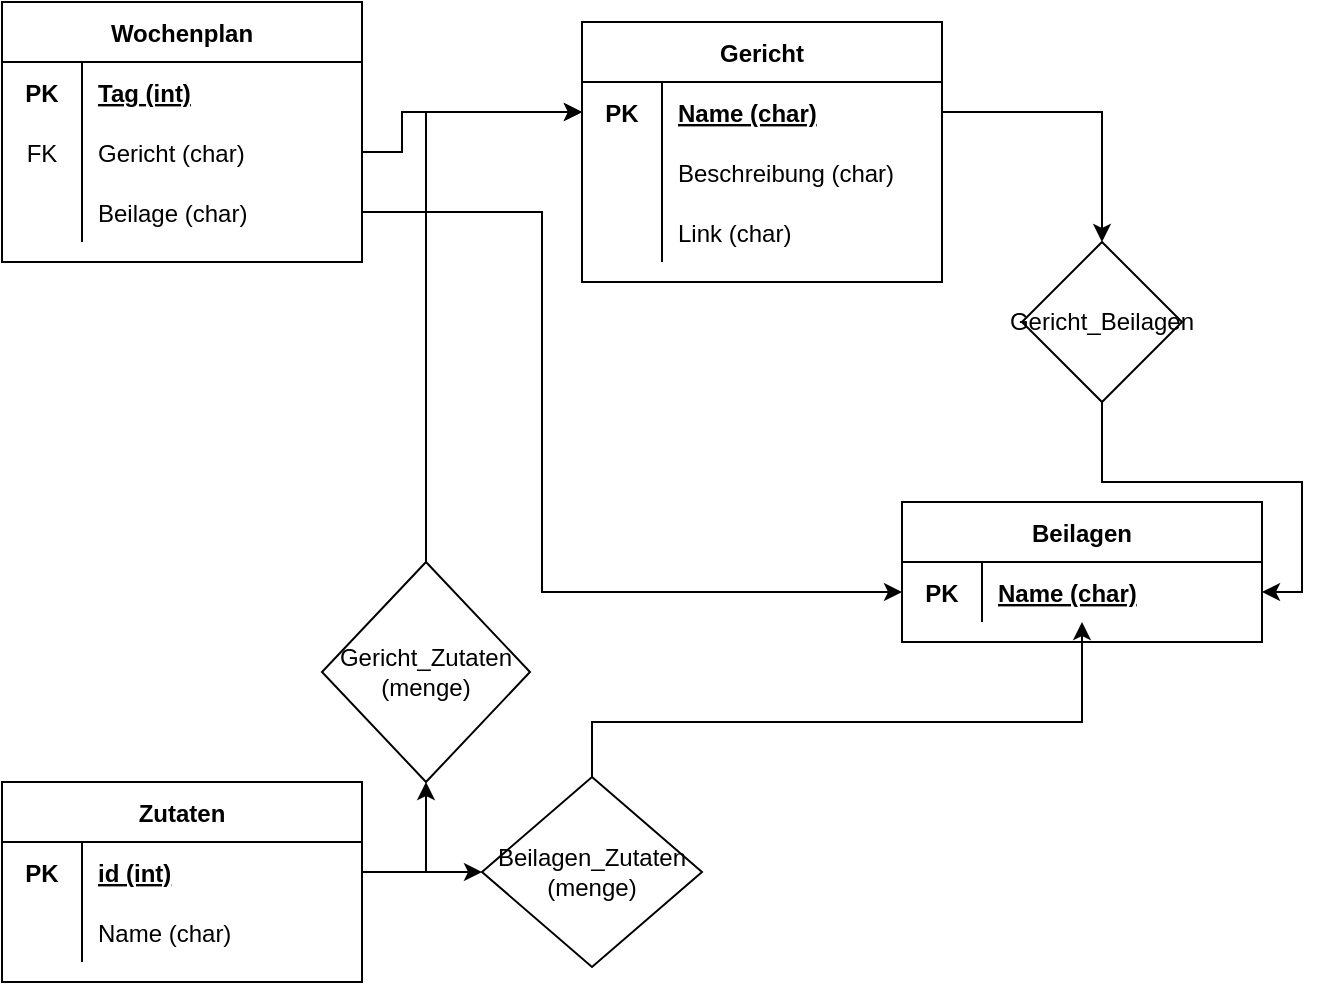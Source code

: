 <mxfile version="16.5.6" type="device"><diagram id="tBaIHV66qL9NWkj0Mmot" name="Seite-1"><mxGraphModel dx="1066" dy="725" grid="1" gridSize="10" guides="1" tooltips="1" connect="1" arrows="1" fold="1" page="1" pageScale="1" pageWidth="827" pageHeight="1169" math="0" shadow="0"><root><mxCell id="0"/><mxCell id="1" parent="0"/><mxCell id="WyME9BlZDxslHSq7Xz40-61" style="edgeStyle=orthogonalEdgeStyle;rounded=0;orthogonalLoop=1;jettySize=auto;html=1;" parent="1" source="WyME9BlZDxslHSq7Xz40-6" target="WyME9BlZDxslHSq7Xz40-22" edge="1"><mxGeometry relative="1" as="geometry"><mxPoint x="440" y="300" as="targetPoint"/></mxGeometry></mxCell><mxCell id="WyME9BlZDxslHSq7Xz40-6" value="Gericht_Beilagen" style="rhombus;whiteSpace=wrap;html=1;" parent="1" vertex="1"><mxGeometry x="620" y="200" width="80" height="80" as="geometry"/></mxCell><mxCell id="WyME9BlZDxslHSq7Xz40-8" value="Gericht" style="shape=table;startSize=30;container=1;collapsible=1;childLayout=tableLayout;fixedRows=1;rowLines=0;fontStyle=1;align=center;resizeLast=1;" parent="1" vertex="1"><mxGeometry x="400" y="90" width="180" height="130" as="geometry"/></mxCell><mxCell id="WyME9BlZDxslHSq7Xz40-9" value="" style="shape=tableRow;horizontal=0;startSize=0;swimlaneHead=0;swimlaneBody=0;fillColor=none;collapsible=0;dropTarget=0;points=[[0,0.5],[1,0.5]];portConstraint=eastwest;top=0;left=0;right=0;bottom=0;" parent="WyME9BlZDxslHSq7Xz40-8" vertex="1"><mxGeometry y="30" width="180" height="30" as="geometry"/></mxCell><mxCell id="WyME9BlZDxslHSq7Xz40-10" value="PK" style="shape=partialRectangle;connectable=0;fillColor=none;top=0;left=0;bottom=0;right=0;fontStyle=1;overflow=hidden;" parent="WyME9BlZDxslHSq7Xz40-9" vertex="1"><mxGeometry width="40" height="30" as="geometry"><mxRectangle width="40" height="30" as="alternateBounds"/></mxGeometry></mxCell><mxCell id="WyME9BlZDxslHSq7Xz40-11" value="Name (char)" style="shape=partialRectangle;connectable=0;fillColor=none;top=0;left=0;bottom=0;right=0;align=left;spacingLeft=6;fontStyle=5;overflow=hidden;" parent="WyME9BlZDxslHSq7Xz40-9" vertex="1"><mxGeometry x="40" width="140" height="30" as="geometry"><mxRectangle width="140" height="30" as="alternateBounds"/></mxGeometry></mxCell><mxCell id="WyME9BlZDxslHSq7Xz40-15" value="" style="shape=tableRow;horizontal=0;startSize=0;swimlaneHead=0;swimlaneBody=0;fillColor=none;collapsible=0;dropTarget=0;points=[[0,0.5],[1,0.5]];portConstraint=eastwest;top=0;left=0;right=0;bottom=0;" parent="WyME9BlZDxslHSq7Xz40-8" vertex="1"><mxGeometry y="60" width="180" height="30" as="geometry"/></mxCell><mxCell id="WyME9BlZDxslHSq7Xz40-16" value="" style="shape=partialRectangle;connectable=0;fillColor=none;top=0;left=0;bottom=0;right=0;editable=1;overflow=hidden;" parent="WyME9BlZDxslHSq7Xz40-15" vertex="1"><mxGeometry width="40" height="30" as="geometry"><mxRectangle width="40" height="30" as="alternateBounds"/></mxGeometry></mxCell><mxCell id="WyME9BlZDxslHSq7Xz40-17" value="Beschreibung (char)" style="shape=partialRectangle;connectable=0;fillColor=none;top=0;left=0;bottom=0;right=0;align=left;spacingLeft=6;overflow=hidden;" parent="WyME9BlZDxslHSq7Xz40-15" vertex="1"><mxGeometry x="40" width="140" height="30" as="geometry"><mxRectangle width="140" height="30" as="alternateBounds"/></mxGeometry></mxCell><mxCell id="sdBCd_zB3qwvmbJSUAw7-1" style="shape=tableRow;horizontal=0;startSize=0;swimlaneHead=0;swimlaneBody=0;fillColor=none;collapsible=0;dropTarget=0;points=[[0,0.5],[1,0.5]];portConstraint=eastwest;top=0;left=0;right=0;bottom=0;" vertex="1" parent="WyME9BlZDxslHSq7Xz40-8"><mxGeometry y="90" width="180" height="30" as="geometry"/></mxCell><mxCell id="sdBCd_zB3qwvmbJSUAw7-2" style="shape=partialRectangle;connectable=0;fillColor=none;top=0;left=0;bottom=0;right=0;editable=1;overflow=hidden;" vertex="1" parent="sdBCd_zB3qwvmbJSUAw7-1"><mxGeometry width="40" height="30" as="geometry"><mxRectangle width="40" height="30" as="alternateBounds"/></mxGeometry></mxCell><mxCell id="sdBCd_zB3qwvmbJSUAw7-3" value="Link (char)" style="shape=partialRectangle;connectable=0;fillColor=none;top=0;left=0;bottom=0;right=0;align=left;spacingLeft=6;overflow=hidden;" vertex="1" parent="sdBCd_zB3qwvmbJSUAw7-1"><mxGeometry x="40" width="140" height="30" as="geometry"><mxRectangle width="140" height="30" as="alternateBounds"/></mxGeometry></mxCell><mxCell id="WyME9BlZDxslHSq7Xz40-21" value="Beilagen" style="shape=table;startSize=30;container=1;collapsible=1;childLayout=tableLayout;fixedRows=1;rowLines=0;fontStyle=1;align=center;resizeLast=1;" parent="1" vertex="1"><mxGeometry x="560" y="330" width="180" height="70" as="geometry"/></mxCell><mxCell id="WyME9BlZDxslHSq7Xz40-22" value="" style="shape=tableRow;horizontal=0;startSize=0;swimlaneHead=0;swimlaneBody=0;fillColor=none;collapsible=0;dropTarget=0;points=[[0,0.5],[1,0.5]];portConstraint=eastwest;top=0;left=0;right=0;bottom=0;" parent="WyME9BlZDxslHSq7Xz40-21" vertex="1"><mxGeometry y="30" width="180" height="30" as="geometry"/></mxCell><mxCell id="WyME9BlZDxslHSq7Xz40-23" value="PK" style="shape=partialRectangle;connectable=0;fillColor=none;top=0;left=0;bottom=0;right=0;fontStyle=1;overflow=hidden;" parent="WyME9BlZDxslHSq7Xz40-22" vertex="1"><mxGeometry width="40" height="30" as="geometry"><mxRectangle width="40" height="30" as="alternateBounds"/></mxGeometry></mxCell><mxCell id="WyME9BlZDxslHSq7Xz40-24" value="Name (char)" style="shape=partialRectangle;connectable=0;fillColor=none;top=0;left=0;bottom=0;right=0;align=left;spacingLeft=6;fontStyle=5;overflow=hidden;" parent="WyME9BlZDxslHSq7Xz40-22" vertex="1"><mxGeometry x="40" width="140" height="30" as="geometry"><mxRectangle width="140" height="30" as="alternateBounds"/></mxGeometry></mxCell><mxCell id="WyME9BlZDxslHSq7Xz40-65" value="" style="edgeStyle=orthogonalEdgeStyle;rounded=0;orthogonalLoop=1;jettySize=auto;html=1;" parent="1" source="WyME9BlZDxslHSq7Xz40-35" target="WyME9BlZDxslHSq7Xz40-64" edge="1"><mxGeometry relative="1" as="geometry"/></mxCell><mxCell id="WyME9BlZDxslHSq7Xz40-69" value="" style="edgeStyle=orthogonalEdgeStyle;rounded=0;orthogonalLoop=1;jettySize=auto;html=1;" parent="1" source="WyME9BlZDxslHSq7Xz40-35" target="WyME9BlZDxslHSq7Xz40-68" edge="1"><mxGeometry relative="1" as="geometry"><mxPoint x="334" y="580" as="sourcePoint"/></mxGeometry></mxCell><mxCell id="WyME9BlZDxslHSq7Xz40-34" value="Zutaten" style="shape=table;startSize=30;container=1;collapsible=1;childLayout=tableLayout;fixedRows=1;rowLines=0;fontStyle=1;align=center;resizeLast=1;" parent="1" vertex="1"><mxGeometry x="110" y="470" width="180" height="100" as="geometry"/></mxCell><mxCell id="WyME9BlZDxslHSq7Xz40-35" value="" style="shape=tableRow;horizontal=0;startSize=0;swimlaneHead=0;swimlaneBody=0;fillColor=none;collapsible=0;dropTarget=0;points=[[0,0.5],[1,0.5]];portConstraint=eastwest;top=0;left=0;right=0;bottom=0;" parent="WyME9BlZDxslHSq7Xz40-34" vertex="1"><mxGeometry y="30" width="180" height="30" as="geometry"/></mxCell><mxCell id="WyME9BlZDxslHSq7Xz40-36" value="PK" style="shape=partialRectangle;connectable=0;fillColor=none;top=0;left=0;bottom=0;right=0;fontStyle=1;overflow=hidden;" parent="WyME9BlZDxslHSq7Xz40-35" vertex="1"><mxGeometry width="40" height="30" as="geometry"><mxRectangle width="40" height="30" as="alternateBounds"/></mxGeometry></mxCell><mxCell id="WyME9BlZDxslHSq7Xz40-37" value="id (int)" style="shape=partialRectangle;connectable=0;fillColor=none;top=0;left=0;bottom=0;right=0;align=left;spacingLeft=6;fontStyle=5;overflow=hidden;" parent="WyME9BlZDxslHSq7Xz40-35" vertex="1"><mxGeometry x="40" width="140" height="30" as="geometry"><mxRectangle width="140" height="30" as="alternateBounds"/></mxGeometry></mxCell><mxCell id="WyME9BlZDxslHSq7Xz40-41" value="" style="shape=tableRow;horizontal=0;startSize=0;swimlaneHead=0;swimlaneBody=0;fillColor=none;collapsible=0;dropTarget=0;points=[[0,0.5],[1,0.5]];portConstraint=eastwest;top=0;left=0;right=0;bottom=0;" parent="WyME9BlZDxslHSq7Xz40-34" vertex="1"><mxGeometry y="60" width="180" height="30" as="geometry"/></mxCell><mxCell id="WyME9BlZDxslHSq7Xz40-42" value="" style="shape=partialRectangle;connectable=0;fillColor=none;top=0;left=0;bottom=0;right=0;editable=1;overflow=hidden;" parent="WyME9BlZDxslHSq7Xz40-41" vertex="1"><mxGeometry width="40" height="30" as="geometry"><mxRectangle width="40" height="30" as="alternateBounds"/></mxGeometry></mxCell><mxCell id="WyME9BlZDxslHSq7Xz40-43" value="Name (char)" style="shape=partialRectangle;connectable=0;fillColor=none;top=0;left=0;bottom=0;right=0;align=left;spacingLeft=6;overflow=hidden;" parent="WyME9BlZDxslHSq7Xz40-41" vertex="1"><mxGeometry x="40" width="140" height="30" as="geometry"><mxRectangle width="140" height="30" as="alternateBounds"/></mxGeometry></mxCell><mxCell id="WyME9BlZDxslHSq7Xz40-47" value="Wochenplan" style="shape=table;startSize=30;container=1;collapsible=1;childLayout=tableLayout;fixedRows=1;rowLines=0;fontStyle=1;align=center;resizeLast=1;" parent="1" vertex="1"><mxGeometry x="110" y="80" width="180" height="130" as="geometry"/></mxCell><mxCell id="WyME9BlZDxslHSq7Xz40-48" value="" style="shape=tableRow;horizontal=0;startSize=0;swimlaneHead=0;swimlaneBody=0;fillColor=none;collapsible=0;dropTarget=0;points=[[0,0.5],[1,0.5]];portConstraint=eastwest;top=0;left=0;right=0;bottom=0;" parent="WyME9BlZDxslHSq7Xz40-47" vertex="1"><mxGeometry y="30" width="180" height="30" as="geometry"/></mxCell><mxCell id="WyME9BlZDxslHSq7Xz40-49" value="PK" style="shape=partialRectangle;connectable=0;fillColor=none;top=0;left=0;bottom=0;right=0;fontStyle=1;overflow=hidden;" parent="WyME9BlZDxslHSq7Xz40-48" vertex="1"><mxGeometry width="40" height="30" as="geometry"><mxRectangle width="40" height="30" as="alternateBounds"/></mxGeometry></mxCell><mxCell id="WyME9BlZDxslHSq7Xz40-50" value="Tag (int)" style="shape=partialRectangle;connectable=0;fillColor=none;top=0;left=0;bottom=0;right=0;align=left;spacingLeft=6;fontStyle=5;overflow=hidden;" parent="WyME9BlZDxslHSq7Xz40-48" vertex="1"><mxGeometry x="40" width="140" height="30" as="geometry"><mxRectangle width="140" height="30" as="alternateBounds"/></mxGeometry></mxCell><mxCell id="WyME9BlZDxslHSq7Xz40-54" value="" style="shape=tableRow;horizontal=0;startSize=0;swimlaneHead=0;swimlaneBody=0;fillColor=none;collapsible=0;dropTarget=0;points=[[0,0.5],[1,0.5]];portConstraint=eastwest;top=0;left=0;right=0;bottom=0;" parent="WyME9BlZDxslHSq7Xz40-47" vertex="1"><mxGeometry y="60" width="180" height="30" as="geometry"/></mxCell><mxCell id="WyME9BlZDxslHSq7Xz40-55" value="FK" style="shape=partialRectangle;connectable=0;fillColor=none;top=0;left=0;bottom=0;right=0;editable=1;overflow=hidden;" parent="WyME9BlZDxslHSq7Xz40-54" vertex="1"><mxGeometry width="40" height="30" as="geometry"><mxRectangle width="40" height="30" as="alternateBounds"/></mxGeometry></mxCell><mxCell id="WyME9BlZDxslHSq7Xz40-56" value="Gericht (char)" style="shape=partialRectangle;connectable=0;fillColor=none;top=0;left=0;bottom=0;right=0;align=left;spacingLeft=6;overflow=hidden;" parent="WyME9BlZDxslHSq7Xz40-54" vertex="1"><mxGeometry x="40" width="140" height="30" as="geometry"><mxRectangle width="140" height="30" as="alternateBounds"/></mxGeometry></mxCell><mxCell id="WyME9BlZDxslHSq7Xz40-57" value="" style="shape=tableRow;horizontal=0;startSize=0;swimlaneHead=0;swimlaneBody=0;fillColor=none;collapsible=0;dropTarget=0;points=[[0,0.5],[1,0.5]];portConstraint=eastwest;top=0;left=0;right=0;bottom=0;" parent="WyME9BlZDxslHSq7Xz40-47" vertex="1"><mxGeometry y="90" width="180" height="30" as="geometry"/></mxCell><mxCell id="WyME9BlZDxslHSq7Xz40-58" value="" style="shape=partialRectangle;connectable=0;fillColor=none;top=0;left=0;bottom=0;right=0;editable=1;overflow=hidden;" parent="WyME9BlZDxslHSq7Xz40-57" vertex="1"><mxGeometry width="40" height="30" as="geometry"><mxRectangle width="40" height="30" as="alternateBounds"/></mxGeometry></mxCell><mxCell id="WyME9BlZDxslHSq7Xz40-59" value="Beilage (char)" style="shape=partialRectangle;connectable=0;fillColor=none;top=0;left=0;bottom=0;right=0;align=left;spacingLeft=6;overflow=hidden;" parent="WyME9BlZDxslHSq7Xz40-57" vertex="1"><mxGeometry x="40" width="140" height="30" as="geometry"><mxRectangle width="140" height="30" as="alternateBounds"/></mxGeometry></mxCell><mxCell id="WyME9BlZDxslHSq7Xz40-60" style="edgeStyle=orthogonalEdgeStyle;rounded=0;orthogonalLoop=1;jettySize=auto;html=1;" parent="1" source="WyME9BlZDxslHSq7Xz40-9" target="WyME9BlZDxslHSq7Xz40-6" edge="1"><mxGeometry relative="1" as="geometry"/></mxCell><mxCell id="WyME9BlZDxslHSq7Xz40-66" style="edgeStyle=orthogonalEdgeStyle;rounded=0;orthogonalLoop=1;jettySize=auto;html=1;exitX=0.5;exitY=0;exitDx=0;exitDy=0;" parent="1" source="WyME9BlZDxslHSq7Xz40-64" target="WyME9BlZDxslHSq7Xz40-22" edge="1"><mxGeometry relative="1" as="geometry"><Array as="points"><mxPoint x="405" y="440"/><mxPoint x="650" y="440"/></Array></mxGeometry></mxCell><mxCell id="WyME9BlZDxslHSq7Xz40-64" value="&lt;span style=&quot;font-weight: normal&quot;&gt;Beilagen_Zutaten&lt;br&gt;(menge)&lt;br&gt;&lt;/span&gt;" style="rhombus;whiteSpace=wrap;html=1;startSize=30;fontStyle=1;" parent="1" vertex="1"><mxGeometry x="350" y="467.5" width="110" height="95" as="geometry"/></mxCell><mxCell id="WyME9BlZDxslHSq7Xz40-70" style="edgeStyle=orthogonalEdgeStyle;rounded=0;orthogonalLoop=1;jettySize=auto;html=1;exitX=0.5;exitY=0;exitDx=0;exitDy=0;" parent="1" source="WyME9BlZDxslHSq7Xz40-68" target="WyME9BlZDxslHSq7Xz40-9" edge="1"><mxGeometry relative="1" as="geometry"><Array as="points"><mxPoint x="322" y="135"/></Array></mxGeometry></mxCell><mxCell id="WyME9BlZDxslHSq7Xz40-68" value="&lt;span style=&quot;font-weight: normal&quot;&gt;Gericht_Zutaten&lt;br&gt;(menge)&lt;br&gt;&lt;/span&gt;" style="rhombus;whiteSpace=wrap;html=1;startSize=30;fontStyle=1;" parent="1" vertex="1"><mxGeometry x="270" y="360" width="104" height="110" as="geometry"/></mxCell><mxCell id="WyME9BlZDxslHSq7Xz40-71" style="edgeStyle=orthogonalEdgeStyle;rounded=0;orthogonalLoop=1;jettySize=auto;html=1;" parent="1" source="WyME9BlZDxslHSq7Xz40-54" target="WyME9BlZDxslHSq7Xz40-9" edge="1"><mxGeometry relative="1" as="geometry"><mxPoint x="230" y="135" as="sourcePoint"/><Array as="points"><mxPoint x="310" y="155"/><mxPoint x="310" y="135"/></Array></mxGeometry></mxCell><mxCell id="WyME9BlZDxslHSq7Xz40-72" style="edgeStyle=orthogonalEdgeStyle;rounded=0;orthogonalLoop=1;jettySize=auto;html=1;" parent="1" source="WyME9BlZDxslHSq7Xz40-57" target="WyME9BlZDxslHSq7Xz40-22" edge="1"><mxGeometry relative="1" as="geometry"><Array as="points"><mxPoint x="380" y="185"/><mxPoint x="380" y="375"/></Array></mxGeometry></mxCell></root></mxGraphModel></diagram></mxfile>